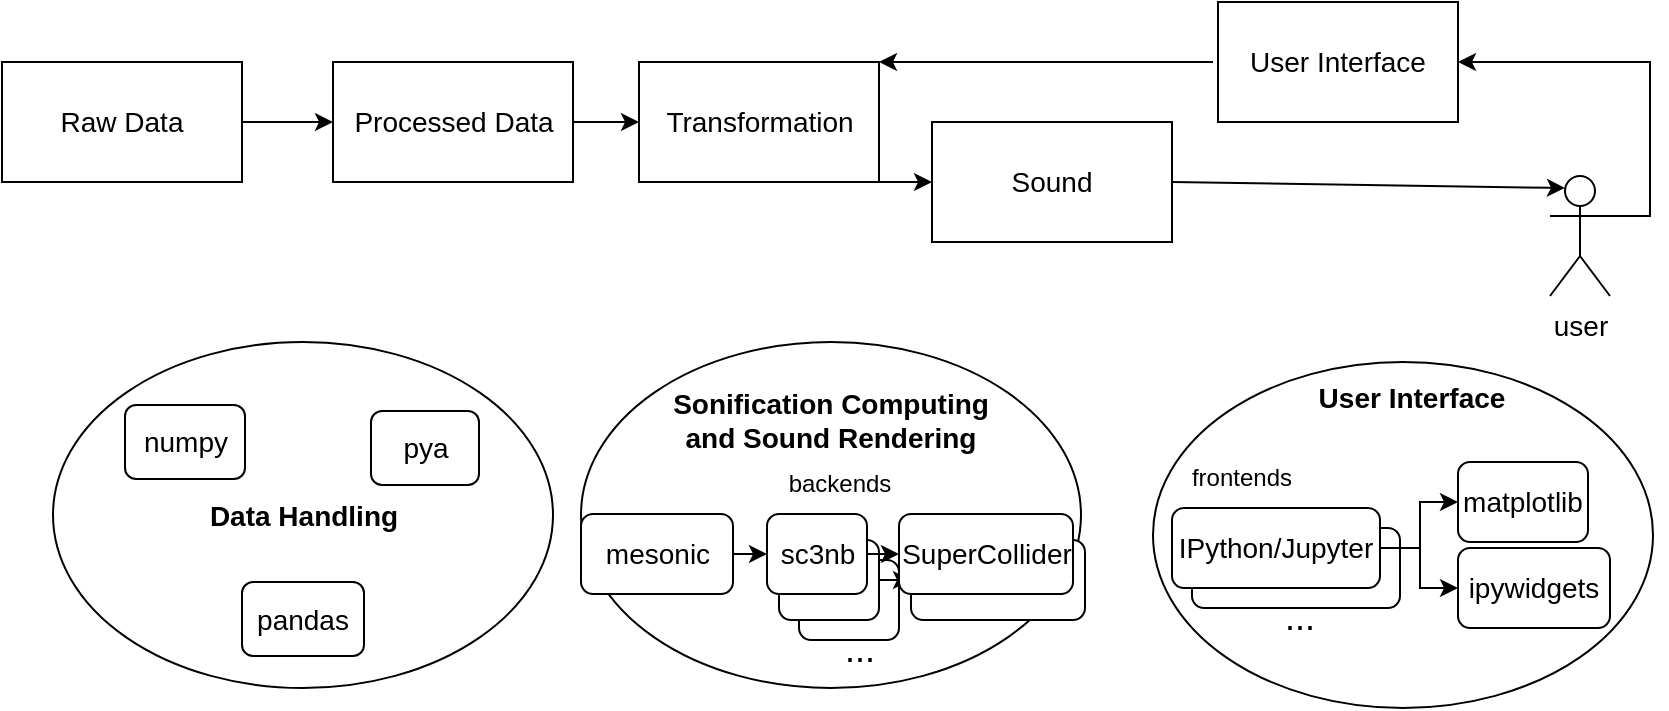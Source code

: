 <mxfile version="21.5.0">
  <diagram id="prtHgNgQTEPvFCAcTncT" name="Page-1">
    <mxGraphModel dx="1194" dy="3110" grid="1" gridSize="10" guides="1" tooltips="1" connect="1" arrows="1" fold="1" page="1" pageScale="1" pageWidth="827" pageHeight="1169" math="0" shadow="0">
      <root>
        <mxCell id="0" />
        <mxCell id="1" parent="0" />
        <mxCell id="3cHemk3E6wY46i2LZTFE-31" value="" style="ellipse;whiteSpace=wrap;html=1;fontSize=14;" parent="1" vertex="1">
          <mxGeometry x="575.5" y="-2120" width="250" height="173" as="geometry" />
        </mxCell>
        <mxCell id="3cHemk3E6wY46i2LZTFE-32" value="" style="ellipse;whiteSpace=wrap;html=1;fontSize=14;" parent="1" vertex="1">
          <mxGeometry x="289.5" y="-2130" width="250" height="173" as="geometry" />
        </mxCell>
        <mxCell id="3cHemk3E6wY46i2LZTFE-59" value="" style="rounded=1;whiteSpace=wrap;html=1;fontSize=14;" parent="1" vertex="1">
          <mxGeometry x="398.5" y="-2021" width="50" height="40" as="geometry" />
        </mxCell>
        <mxCell id="3cHemk3E6wY46i2LZTFE-58" value="" style="rounded=1;whiteSpace=wrap;html=1;fontSize=14;" parent="1" vertex="1">
          <mxGeometry x="595" y="-2037" width="104" height="40" as="geometry" />
        </mxCell>
        <mxCell id="3cHemk3E6wY46i2LZTFE-28" value="&lt;b style=&quot;font-size: 14px;&quot;&gt;Data Handling&lt;/b&gt;" style="ellipse;whiteSpace=wrap;html=1;fontSize=14;" parent="1" vertex="1">
          <mxGeometry x="25.5" y="-2130" width="250" height="173" as="geometry" />
        </mxCell>
        <mxCell id="lbK_SFvmi4pmBLyUaEwk-4" value="pandas" style="rounded=1;whiteSpace=wrap;html=1;fontSize=14;" parent="1" vertex="1">
          <mxGeometry x="120" y="-2010" width="61" height="37" as="geometry" />
        </mxCell>
        <mxCell id="3cHemk3E6wY46i2LZTFE-1" value="User Interface" style="rounded=0;whiteSpace=wrap;html=1;fontSize=14;" parent="1" vertex="1">
          <mxGeometry x="608" y="-2300" width="120" height="60" as="geometry" />
        </mxCell>
        <mxCell id="3cHemk3E6wY46i2LZTFE-23" style="edgeStyle=orthogonalEdgeStyle;rounded=0;orthogonalLoop=1;jettySize=auto;html=1;exitX=1;exitY=0.333;exitDx=0;exitDy=0;exitPerimeter=0;fontSize=14;entryX=1;entryY=0.5;entryDx=0;entryDy=0;" parent="1" source="3cHemk3E6wY46i2LZTFE-2" target="3cHemk3E6wY46i2LZTFE-1" edge="1">
          <mxGeometry relative="1" as="geometry">
            <mxPoint x="765.5" y="-2280" as="targetPoint" />
          </mxGeometry>
        </mxCell>
        <mxCell id="3cHemk3E6wY46i2LZTFE-2" value="user" style="shape=umlActor;verticalLabelPosition=bottom;verticalAlign=top;html=1;outlineConnect=0;fontSize=14;" parent="1" vertex="1">
          <mxGeometry x="774" y="-2213" width="30" height="60" as="geometry" />
        </mxCell>
        <mxCell id="3cHemk3E6wY46i2LZTFE-7" value="Sound" style="rounded=0;whiteSpace=wrap;html=1;fontSize=14;" parent="1" vertex="1">
          <mxGeometry x="465" y="-2240" width="120" height="60" as="geometry" />
        </mxCell>
        <mxCell id="3cHemk3E6wY46i2LZTFE-8" value="Transformation" style="rounded=0;whiteSpace=wrap;html=1;fontSize=14;" parent="1" vertex="1">
          <mxGeometry x="318.5" y="-2270" width="120" height="60" as="geometry" />
        </mxCell>
        <mxCell id="3cHemk3E6wY46i2LZTFE-25" style="edgeStyle=orthogonalEdgeStyle;rounded=0;orthogonalLoop=1;jettySize=auto;html=1;exitX=1;exitY=0.5;exitDx=0;exitDy=0;entryX=0;entryY=0.5;entryDx=0;entryDy=0;fontSize=14;" parent="1" source="3cHemk3E6wY46i2LZTFE-9" target="3cHemk3E6wY46i2LZTFE-8" edge="1">
          <mxGeometry relative="1" as="geometry" />
        </mxCell>
        <mxCell id="3cHemk3E6wY46i2LZTFE-9" value="Processed Data" style="rounded=0;whiteSpace=wrap;html=1;fontSize=14;" parent="1" vertex="1">
          <mxGeometry x="165.5" y="-2270" width="120" height="60" as="geometry" />
        </mxCell>
        <mxCell id="3cHemk3E6wY46i2LZTFE-10" value="Raw Data" style="rounded=0;whiteSpace=wrap;html=1;fontSize=14;" parent="1" vertex="1">
          <mxGeometry y="-2270" width="120" height="60" as="geometry" />
        </mxCell>
        <mxCell id="3cHemk3E6wY46i2LZTFE-29" value="pya" style="rounded=1;whiteSpace=wrap;html=1;fontSize=14;" parent="1" vertex="1">
          <mxGeometry x="184.5" y="-2095.5" width="54" height="37" as="geometry" />
        </mxCell>
        <mxCell id="3cHemk3E6wY46i2LZTFE-30" value="numpy" style="rounded=1;whiteSpace=wrap;html=1;fontSize=14;" parent="1" vertex="1">
          <mxGeometry x="61.5" y="-2098.5" width="60" height="37" as="geometry" />
        </mxCell>
        <mxCell id="3cHemk3E6wY46i2LZTFE-49" value="&lt;b style=&quot;border-color: var(--border-color); font-size: 14px;&quot;&gt;Sonification Computing and Sound Rendering&lt;/b&gt;" style="text;html=1;strokeColor=none;fillColor=none;align=center;verticalAlign=middle;whiteSpace=wrap;rounded=0;" parent="1" vertex="1">
          <mxGeometry x="326.25" y="-2106" width="176.5" height="30" as="geometry" />
        </mxCell>
        <mxCell id="3cHemk3E6wY46i2LZTFE-44" value="" style="rounded=1;whiteSpace=wrap;html=1;fontSize=14;" parent="1" vertex="1">
          <mxGeometry x="454.5" y="-2031" width="87" height="40" as="geometry" />
        </mxCell>
        <mxCell id="3cHemk3E6wY46i2LZTFE-45" style="edgeStyle=orthogonalEdgeStyle;rounded=0;orthogonalLoop=1;jettySize=auto;html=1;exitX=1;exitY=0.5;exitDx=0;exitDy=0;entryX=0;entryY=0.5;entryDx=0;entryDy=0;fontSize=14;" parent="1" source="3cHemk3E6wY46i2LZTFE-46" target="3cHemk3E6wY46i2LZTFE-44" edge="1">
          <mxGeometry relative="1" as="geometry" />
        </mxCell>
        <mxCell id="3cHemk3E6wY46i2LZTFE-46" value="sc3nb" style="rounded=1;whiteSpace=wrap;html=1;fontSize=14;" parent="1" vertex="1">
          <mxGeometry x="388.5" y="-2031" width="50" height="40" as="geometry" />
        </mxCell>
        <mxCell id="3cHemk3E6wY46i2LZTFE-39" style="edgeStyle=orthogonalEdgeStyle;rounded=0;orthogonalLoop=1;jettySize=auto;html=1;exitX=1;exitY=0.5;exitDx=0;exitDy=0;entryX=0;entryY=0.5;entryDx=0;entryDy=0;" parent="1" source="lbK_SFvmi4pmBLyUaEwk-2" target="lbK_SFvmi4pmBLyUaEwk-1" edge="1">
          <mxGeometry relative="1" as="geometry" />
        </mxCell>
        <mxCell id="lbK_SFvmi4pmBLyUaEwk-2" value="mesonic" style="rounded=1;whiteSpace=wrap;html=1;fontSize=14;" parent="1" vertex="1">
          <mxGeometry x="289.5" y="-2044" width="76" height="40" as="geometry" />
        </mxCell>
        <mxCell id="lbK_SFvmi4pmBLyUaEwk-3" value="SuperCollider" style="rounded=1;whiteSpace=wrap;html=1;fontSize=14;" parent="1" vertex="1">
          <mxGeometry x="448.5" y="-2044" width="87" height="40" as="geometry" />
        </mxCell>
        <mxCell id="3cHemk3E6wY46i2LZTFE-33" style="edgeStyle=orthogonalEdgeStyle;rounded=0;orthogonalLoop=1;jettySize=auto;html=1;exitX=1;exitY=0.5;exitDx=0;exitDy=0;entryX=0;entryY=0.5;entryDx=0;entryDy=0;fontSize=14;" parent="1" source="lbK_SFvmi4pmBLyUaEwk-1" target="lbK_SFvmi4pmBLyUaEwk-3" edge="1">
          <mxGeometry relative="1" as="geometry" />
        </mxCell>
        <mxCell id="lbK_SFvmi4pmBLyUaEwk-1" value="sc3nb" style="rounded=1;whiteSpace=wrap;html=1;fontSize=14;" parent="1" vertex="1">
          <mxGeometry x="382.5" y="-2044" width="50" height="40" as="geometry" />
        </mxCell>
        <mxCell id="3cHemk3E6wY46i2LZTFE-47" value="backends" style="text;html=1;strokeColor=none;fillColor=none;align=center;verticalAlign=middle;whiteSpace=wrap;rounded=0;" parent="1" vertex="1">
          <mxGeometry x="388.5" y="-2074" width="60" height="30" as="geometry" />
        </mxCell>
        <mxCell id="3cHemk3E6wY46i2LZTFE-50" value="matplotlib" style="rounded=1;whiteSpace=wrap;html=1;fontSize=14;" parent="1" vertex="1">
          <mxGeometry x="728" y="-2070" width="65" height="40" as="geometry" />
        </mxCell>
        <mxCell id="3cHemk3E6wY46i2LZTFE-55" style="edgeStyle=orthogonalEdgeStyle;rounded=0;orthogonalLoop=1;jettySize=auto;html=1;entryX=0;entryY=0.5;entryDx=0;entryDy=0;exitX=1;exitY=0.5;exitDx=0;exitDy=0;" parent="1" source="3cHemk3E6wY46i2LZTFE-51" target="3cHemk3E6wY46i2LZTFE-50" edge="1">
          <mxGeometry relative="1" as="geometry">
            <mxPoint x="687" y="-2017" as="sourcePoint" />
          </mxGeometry>
        </mxCell>
        <mxCell id="3cHemk3E6wY46i2LZTFE-56" style="edgeStyle=orthogonalEdgeStyle;rounded=0;orthogonalLoop=1;jettySize=auto;html=1;exitX=1;exitY=0.5;exitDx=0;exitDy=0;entryX=0;entryY=0.5;entryDx=0;entryDy=0;" parent="1" source="3cHemk3E6wY46i2LZTFE-51" target="3cHemk3E6wY46i2LZTFE-52" edge="1">
          <mxGeometry relative="1" as="geometry" />
        </mxCell>
        <mxCell id="3cHemk3E6wY46i2LZTFE-51" value="IPython/Jupyter" style="rounded=1;whiteSpace=wrap;html=1;fontSize=14;" parent="1" vertex="1">
          <mxGeometry x="585" y="-2047" width="104" height="40" as="geometry" />
        </mxCell>
        <mxCell id="3cHemk3E6wY46i2LZTFE-52" value="ipywidgets" style="rounded=1;whiteSpace=wrap;html=1;fontSize=14;" parent="1" vertex="1">
          <mxGeometry x="728" y="-2027" width="76" height="40" as="geometry" />
        </mxCell>
        <mxCell id="3cHemk3E6wY46i2LZTFE-53" value="frontends" style="text;html=1;strokeColor=none;fillColor=none;align=center;verticalAlign=middle;whiteSpace=wrap;rounded=0;" parent="1" vertex="1">
          <mxGeometry x="589.5" y="-2077" width="60" height="30" as="geometry" />
        </mxCell>
        <mxCell id="3cHemk3E6wY46i2LZTFE-57" value="&lt;font style=&quot;font-size: 14px;&quot;&gt;&lt;b&gt;User Interface&lt;/b&gt;&lt;/font&gt;" style="text;html=1;strokeColor=none;fillColor=none;align=center;verticalAlign=middle;whiteSpace=wrap;rounded=0;" parent="1" vertex="1">
          <mxGeometry x="649.5" y="-2117" width="110" height="30" as="geometry" />
        </mxCell>
        <mxCell id="3cHemk3E6wY46i2LZTFE-62" value="..." style="text;html=1;strokeColor=none;fillColor=none;align=center;verticalAlign=middle;whiteSpace=wrap;rounded=0;fontSize=18;fontStyle=0" parent="1" vertex="1">
          <mxGeometry x="618.5" y="-2007" width="60" height="30" as="geometry" />
        </mxCell>
        <mxCell id="3cHemk3E6wY46i2LZTFE-63" value="..." style="text;html=1;strokeColor=none;fillColor=none;align=center;verticalAlign=middle;whiteSpace=wrap;rounded=0;fontSize=18;fontStyle=0" parent="1" vertex="1">
          <mxGeometry x="398.5" y="-1991" width="60" height="30" as="geometry" />
        </mxCell>
        <mxCell id="Cm9XyU--UmL7T3HmSdWg-1" value="" style="endArrow=classic;html=1;rounded=0;exitX=1;exitY=0.5;exitDx=0;exitDy=0;entryX=0.25;entryY=0.1;entryDx=0;entryDy=0;entryPerimeter=0;" edge="1" parent="1" source="3cHemk3E6wY46i2LZTFE-7" target="3cHemk3E6wY46i2LZTFE-2">
          <mxGeometry width="50" height="50" relative="1" as="geometry">
            <mxPoint x="265.5" y="-2310" as="sourcePoint" />
            <mxPoint x="315.5" y="-2360" as="targetPoint" />
          </mxGeometry>
        </mxCell>
        <mxCell id="Cm9XyU--UmL7T3HmSdWg-2" value="" style="endArrow=classic;html=1;rounded=0;entryX=0;entryY=0.5;entryDx=0;entryDy=0;exitX=1;exitY=1;exitDx=0;exitDy=0;" edge="1" parent="1" source="3cHemk3E6wY46i2LZTFE-8" target="3cHemk3E6wY46i2LZTFE-7">
          <mxGeometry width="50" height="50" relative="1" as="geometry">
            <mxPoint x="405.5" y="-2210" as="sourcePoint" />
            <mxPoint x="315.5" y="-2360" as="targetPoint" />
          </mxGeometry>
        </mxCell>
        <mxCell id="Cm9XyU--UmL7T3HmSdWg-3" value="" style="endArrow=classic;html=1;rounded=0;entryX=1;entryY=0;entryDx=0;entryDy=0;" edge="1" parent="1" target="3cHemk3E6wY46i2LZTFE-8">
          <mxGeometry width="50" height="50" relative="1" as="geometry">
            <mxPoint x="605.5" y="-2270" as="sourcePoint" />
            <mxPoint x="315.5" y="-2360" as="targetPoint" />
          </mxGeometry>
        </mxCell>
        <mxCell id="Cm9XyU--UmL7T3HmSdWg-4" value="" style="endArrow=classic;html=1;rounded=0;exitX=1;exitY=0.5;exitDx=0;exitDy=0;entryX=0;entryY=0.5;entryDx=0;entryDy=0;" edge="1" parent="1" source="3cHemk3E6wY46i2LZTFE-10" target="3cHemk3E6wY46i2LZTFE-9">
          <mxGeometry width="50" height="50" relative="1" as="geometry">
            <mxPoint x="265.5" y="-2310" as="sourcePoint" />
            <mxPoint x="315.5" y="-2360" as="targetPoint" />
          </mxGeometry>
        </mxCell>
      </root>
    </mxGraphModel>
  </diagram>
</mxfile>
